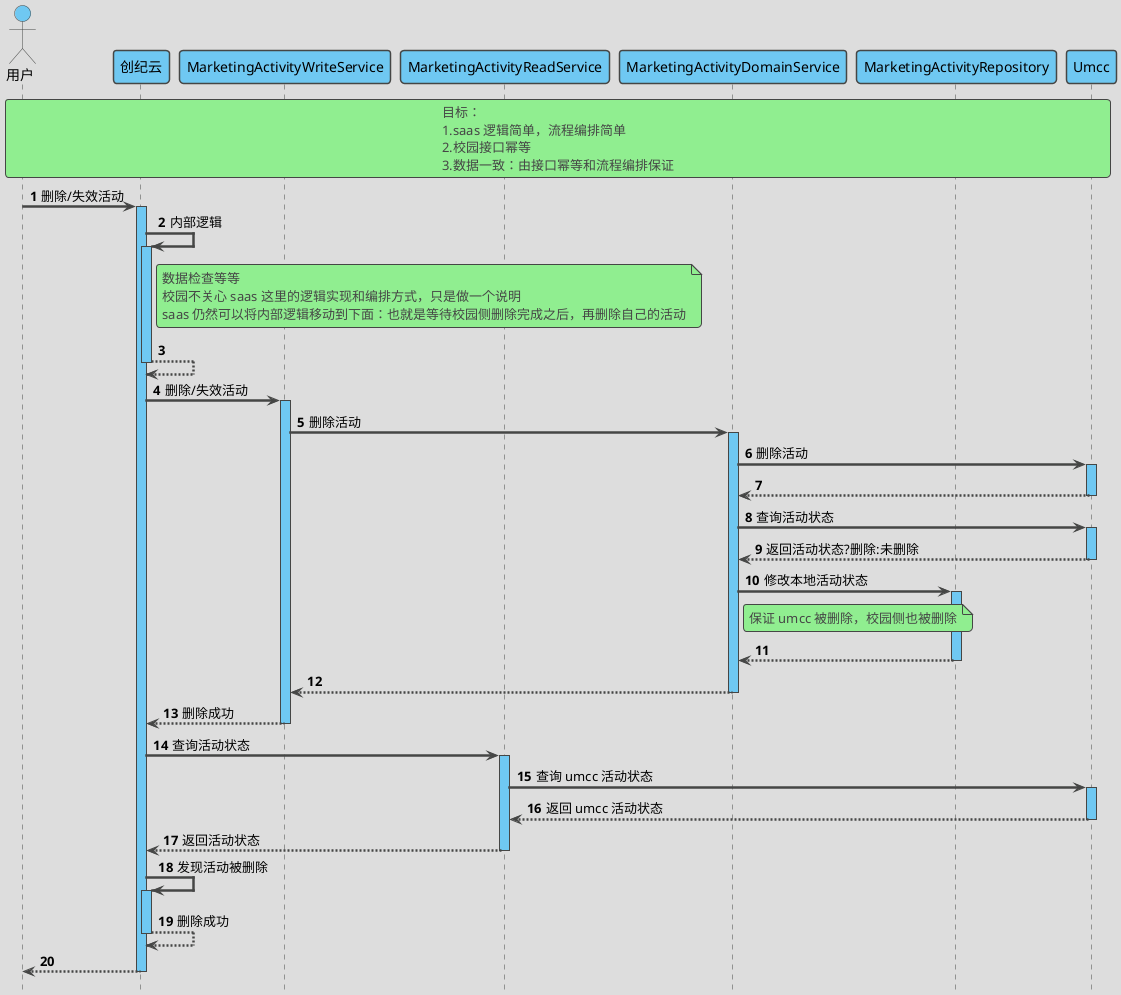 @startuml

'https://plantuml.com/sequence-diagram

'隐藏脚注
hide footbox

'使用 toy 主题
!theme toy

'自动激活
autoActivate on

'编号
autonumber 1

'隐藏孤立的参与者
hide unlinked

'文字对齐，向左对齐
skinparam sequenceMessageAlign left

'箭头粗度
skinparam sequenceArrowThickness 2.5

' 皮肤
skinparam sequence {
    LifeLineBackgroundColor #6FC8F2
    ParticipantBackgroundColor #6FC8F2
    ParticipantFontColor black
    ActorBackgroundColor #6FC8F2
    ActorFontColor black
}

actor 用户 as user
participant 创纪云 as saas
participant MarketingActivityWriteService as MarketingActivityWriteService
participant MarketingActivityReadService as MarketingActivityReadService
participant MarketingActivityDomainService as MarketingActivityDomainService
participant MarketingActivityAdapter as MarketingActivityAdapter
participant MarketingActivityRepository as MarketingActivityRepository
participant Umcc as Umcc

rnote across
    目标：
    1.saas 逻辑简单，流程编排简单
    2.校园接口幂等
    3.数据一致：由接口幂等和流程编排保证
end note

user -> saas : 删除/失效活动

saas -> saas : 内部逻辑
note right of saas
    数据检查等等
    校园不关心 saas 这里的逻辑实现和编排方式，只是做一个说明
    saas 仍然可以将内部逻辑移动到下面：也就是等待校园侧删除完成之后，再删除自己的活动
end note
return

saas -> MarketingActivityWriteService : 删除/失效活动

MarketingActivityWriteService -> MarketingActivityDomainService : 删除活动

MarketingActivityDomainService -> Umcc : 删除活动
return

MarketingActivityDomainService -> Umcc : 查询活动状态
return 返回活动状态?删除:未删除

MarketingActivityDomainService -> MarketingActivityRepository : 修改本地活动状态
note right of MarketingActivityDomainService
    保证 umcc 被删除，校园侧也被删除
end note
return
return
return 删除成功

saas -> MarketingActivityReadService : 查询活动状态
MarketingActivityReadService -> Umcc : 查询 umcc 活动状态
return 返回 umcc 活动状态
return 返回活动状态
saas -> saas : 发现活动被删除
return 删除成功
return


@enduml